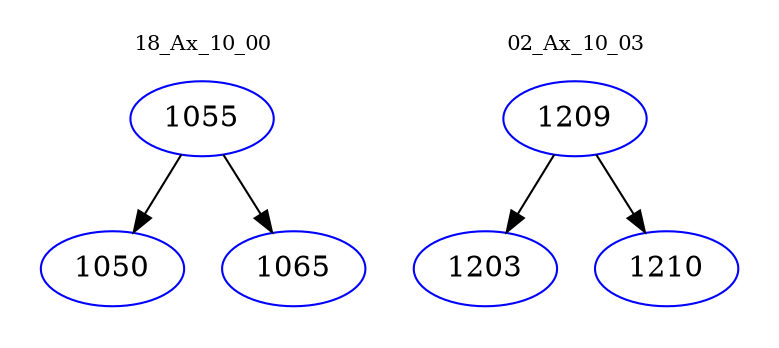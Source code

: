 digraph{
subgraph cluster_0 {
color = white
label = "18_Ax_10_00";
fontsize=10;
T0_1055 [label="1055", color="blue"]
T0_1055 -> T0_1050 [color="black"]
T0_1050 [label="1050", color="blue"]
T0_1055 -> T0_1065 [color="black"]
T0_1065 [label="1065", color="blue"]
}
subgraph cluster_1 {
color = white
label = "02_Ax_10_03";
fontsize=10;
T1_1209 [label="1209", color="blue"]
T1_1209 -> T1_1203 [color="black"]
T1_1203 [label="1203", color="blue"]
T1_1209 -> T1_1210 [color="black"]
T1_1210 [label="1210", color="blue"]
}
}
